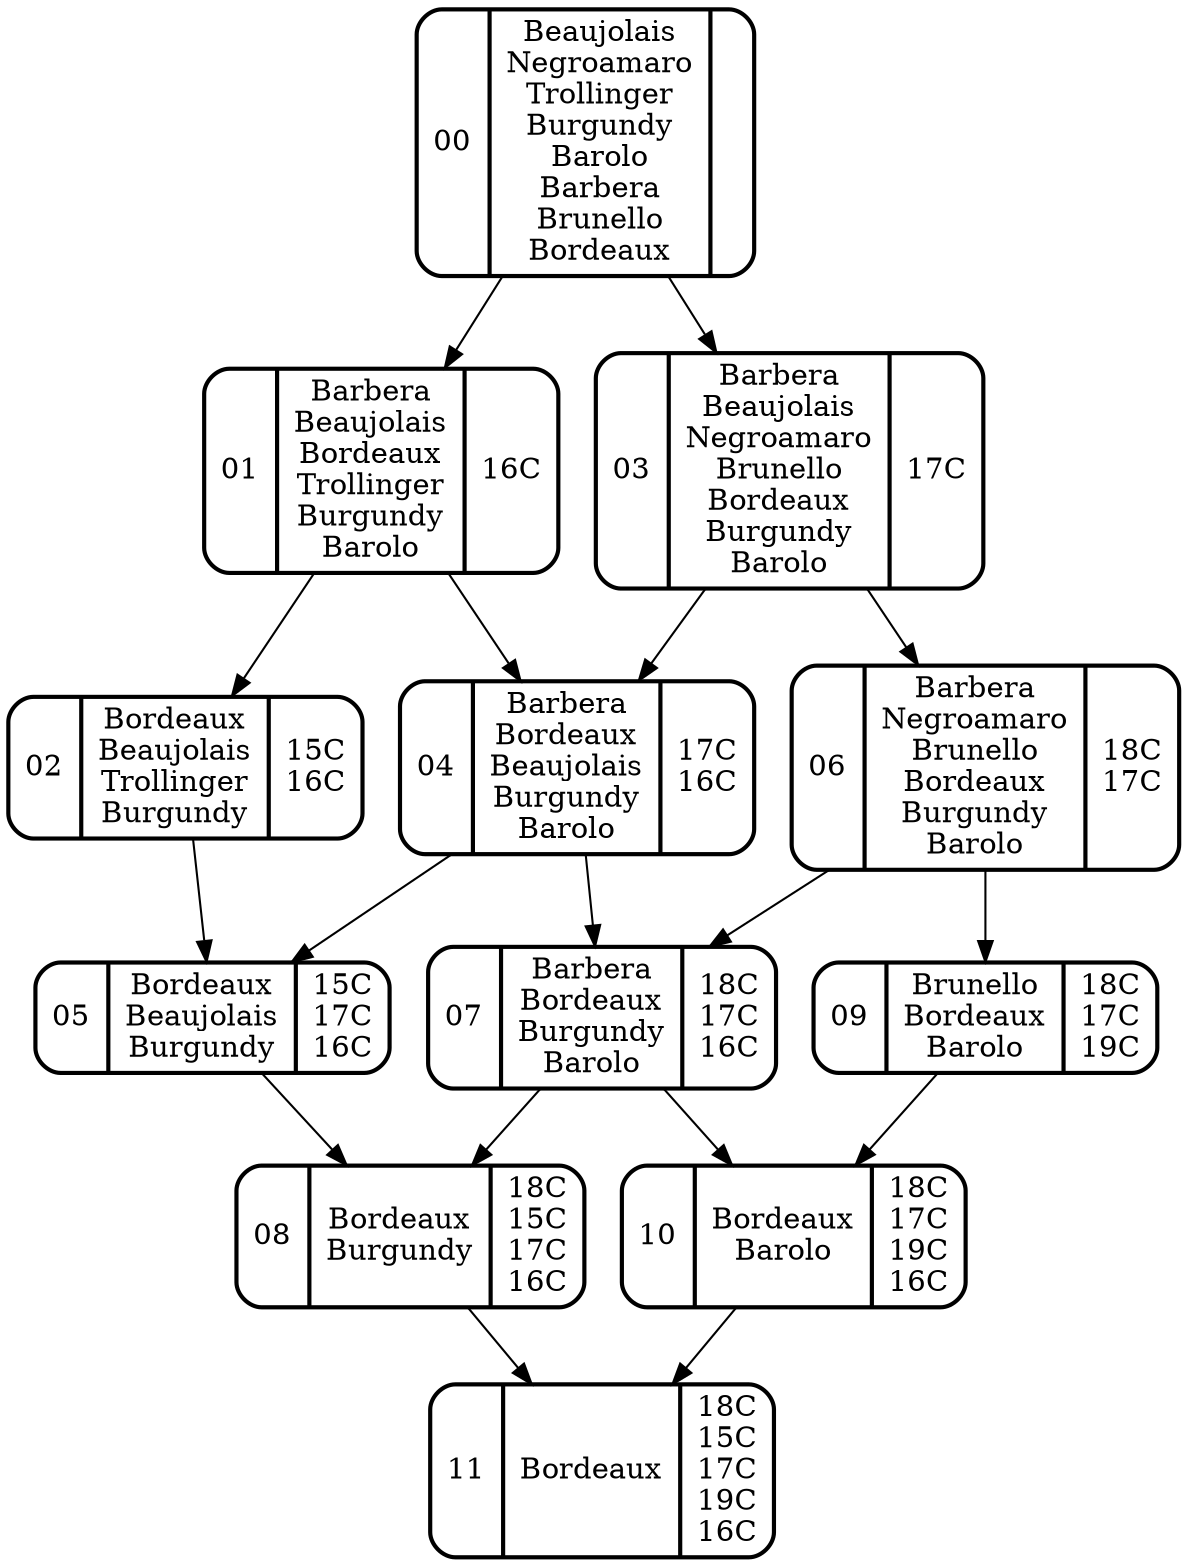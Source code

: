 digraph lattice {
node0 [color=black, shape=Mrecord, style=bold,label="00|Beaujolais\nNegroamaro\nTrollinger\nBurgundy\nBarolo\nBarbera\nBrunello\nBordeaux|"]
node1 [color=black, shape=Mrecord, style=bold,label="01|Barbera\nBeaujolais\nBordeaux\nTrollinger\nBurgundy\nBarolo|16C"]
node2 [color=black, shape=Mrecord, style=bold,label="02|Bordeaux\nBeaujolais\nTrollinger\nBurgundy|15C\n16C"]
node3 [color=black, shape=Mrecord, style=bold,label="03|Barbera\nBeaujolais\nNegroamaro\nBrunello\nBordeaux\nBurgundy\nBarolo|17C"]
node4 [color=black, shape=Mrecord, style=bold,label="04|Barbera\nBordeaux\nBeaujolais\nBurgundy\nBarolo|17C\n16C"]
node5 [color=black, shape=Mrecord, style=bold,label="05|Bordeaux\nBeaujolais\nBurgundy|15C\n17C\n16C"]
node6 [color=black, shape=Mrecord, style=bold,label="06|Barbera\nNegroamaro\nBrunello\nBordeaux\nBurgundy\nBarolo|18C\n17C"]
node7 [color=black, shape=Mrecord, style=bold,label="07|Barbera\nBordeaux\nBurgundy\nBarolo|18C\n17C\n16C"]
node8 [color=black, shape=Mrecord, style=bold,label="08|Bordeaux\nBurgundy|18C\n15C\n17C\n16C"]
node9 [color=black, shape=Mrecord, style=bold,label="09|Brunello\nBordeaux\nBarolo|18C\n17C\n19C"]
node10 [color=black, shape=Mrecord, style=bold,label="10|Bordeaux\nBarolo|18C\n17C\n19C\n16C"]
node11 [color=black, shape=Mrecord, style=bold,label="11|Bordeaux|18C\n15C\n17C\n19C\n16C"]
node0 -> node1 [color=black]
node0 -> node3 [color=black]
node1 -> node2 [color=black]
node1 -> node4 [color=black]
node2 -> node5 [color=black]
node3 -> node4 [color=black]
node3 -> node6 [color=black]
node4 -> node5 [color=black]
node4 -> node7 [color=black]
node5 -> node8 [color=black]
node6 -> node7 [color=black]
node6 -> node9 [color=black]
node7 -> node8 [color=black]
node7 -> node10 [color=black]
node8 -> node11 [color=black]
node9 -> node10 [color=black]
node10 -> node11 [color=black]
}
